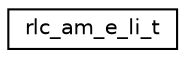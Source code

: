 digraph "Graphical Class Hierarchy"
{
 // LATEX_PDF_SIZE
  edge [fontname="Helvetica",fontsize="10",labelfontname="Helvetica",labelfontsize="10"];
  node [fontname="Helvetica",fontsize="10",shape=record];
  rankdir="LR";
  Node0 [label="rlc_am_e_li_t",height=0.2,width=0.4,color="black", fillcolor="white", style="filled",URL="$structrlc__am__e__li__t.html",tooltip="Structure helping coding and decoding LI and e bits in AMD PDUs and AMD PDU segments."];
}
